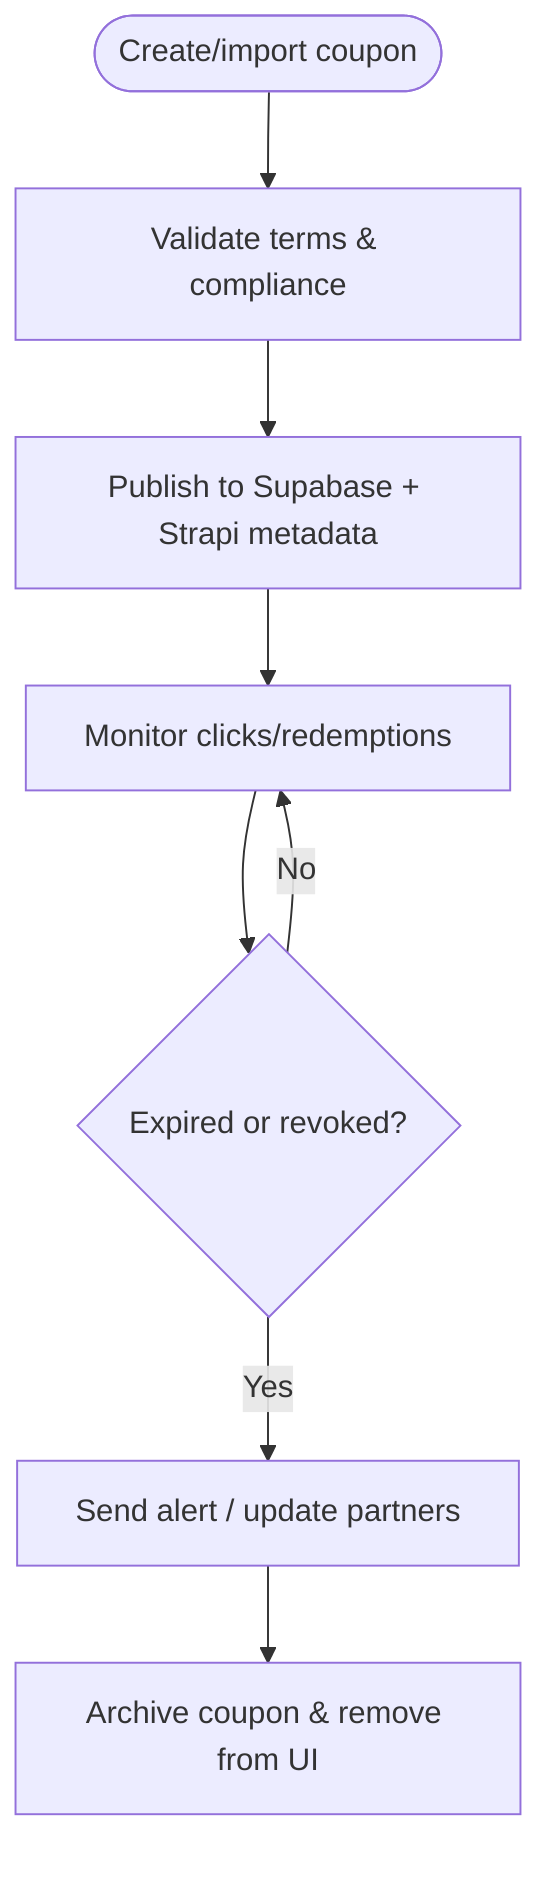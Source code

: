 flowchart TD
    create([Create/import coupon])
    validate[Validate terms & compliance]
    publish[Publish to Supabase + Strapi metadata]
    monitor[Monitor clicks/redemptions]
    expire{Expired or revoked?}
    notify[Send alert / update partners]
    archive[Archive coupon & remove from UI]
    create --> validate --> publish --> monitor --> expire
    expire -->|Yes| notify --> archive
    expire -->|No| monitor